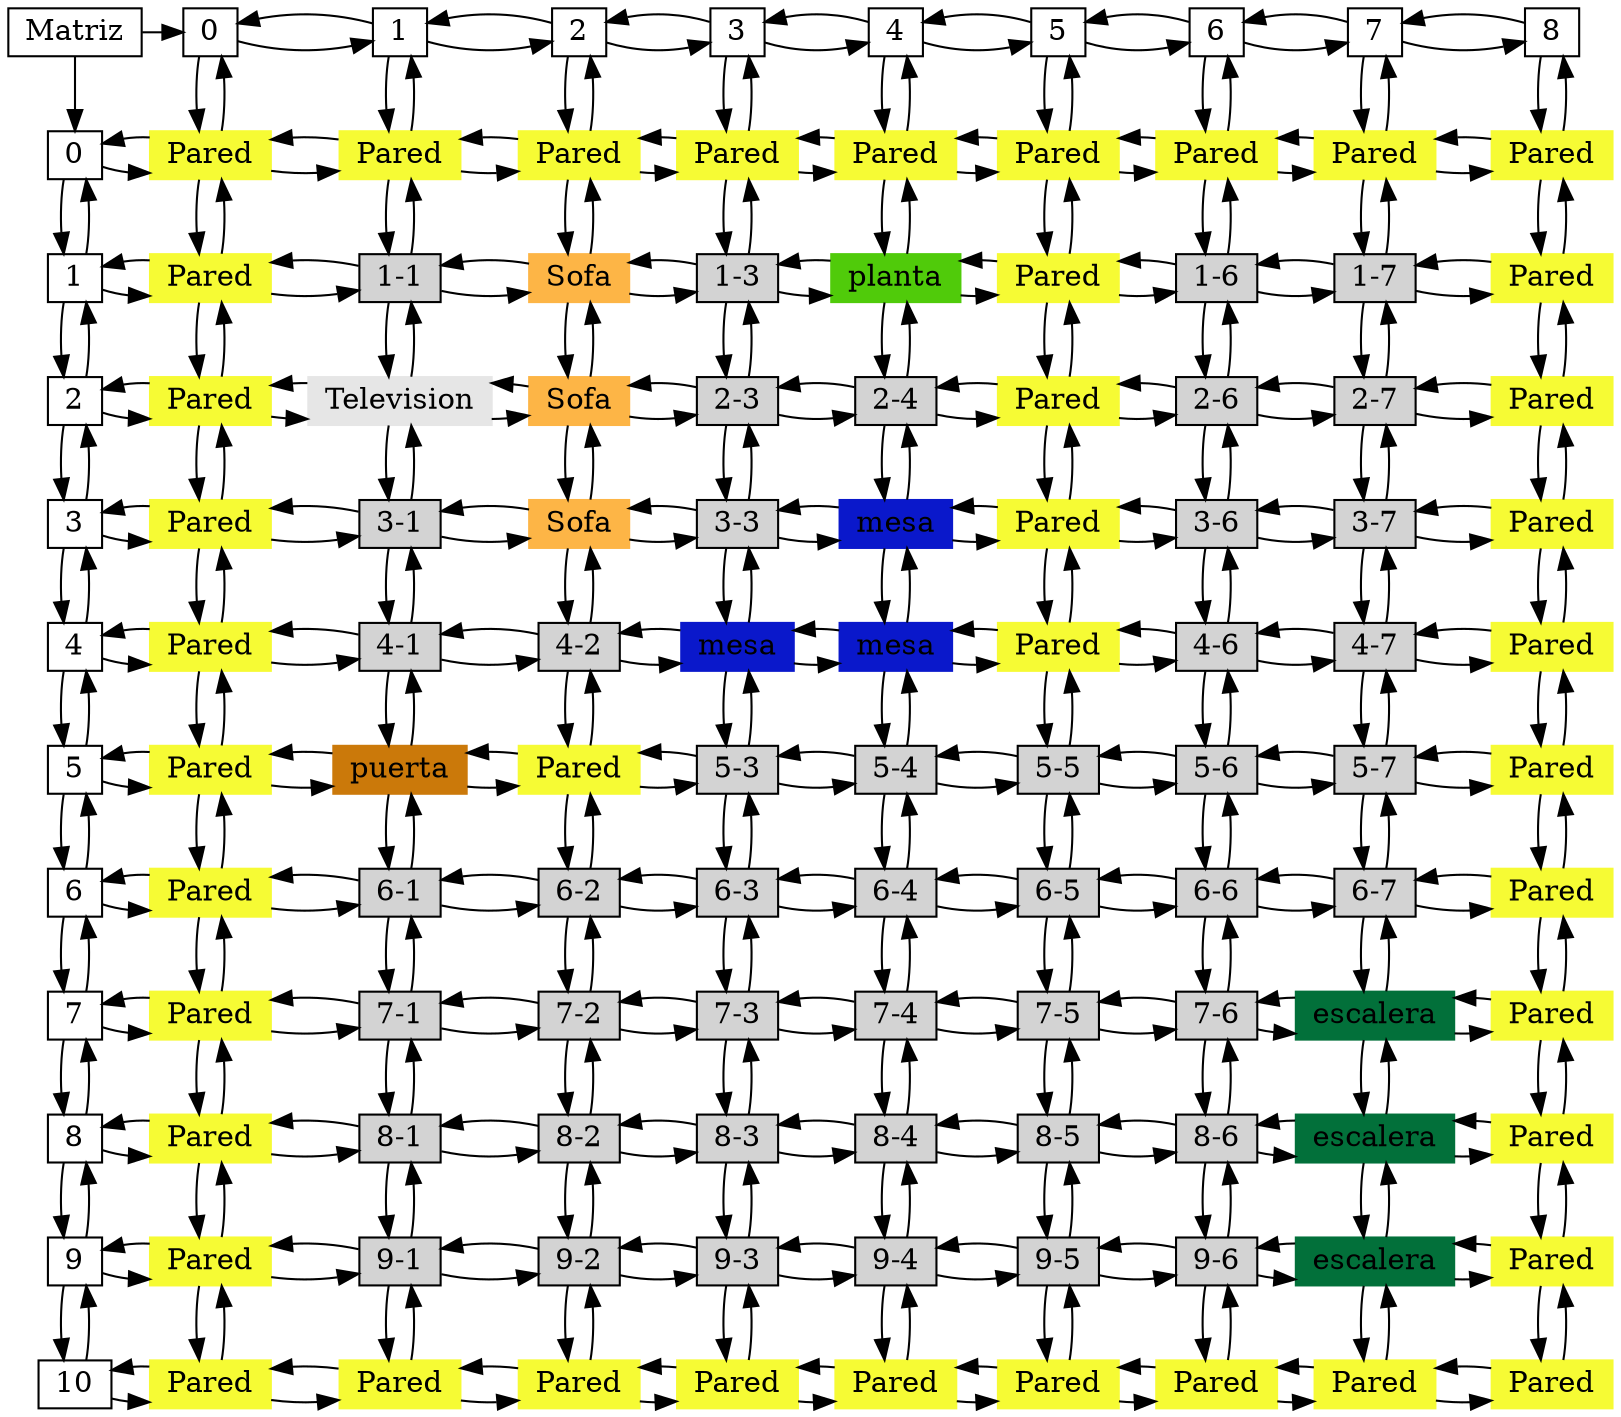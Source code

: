 digraph G {
rankdir = TB; 
node [shape=box, width=.1, height=.1]; 
node0 [label = "Matriz", group=-1] 
{ 
rank=same; node0, nodeY0, nodeY1, nodeY2, nodeY3, nodeY4, nodeY5, nodeY6, nodeY7, nodeY8; 
} 
{ 
rank=same; nodeX0, node00, node01, node02, node03, node04, node05, node06, node07, node08; 
} 
{ 
rank=same; nodeX1, node10, nodeExtra11, nodeExtra13, nodeExtra16, nodeExtra17, node12, nodeExtra11, nodeExtra13, nodeExtra16, nodeExtra17, node14, nodeExtra11, nodeExtra13, nodeExtra16, nodeExtra17, node15, nodeExtra11, nodeExtra13, nodeExtra16, nodeExtra17, node18, nodeExtra11, nodeExtra13, nodeExtra16, nodeExtra17; 
} 
{ 
rank=same; nodeX2, node20, nodeExtra23, nodeExtra24, nodeExtra26, nodeExtra27, node21, nodeExtra23, nodeExtra24, nodeExtra26, nodeExtra27, node22, nodeExtra23, nodeExtra24, nodeExtra26, nodeExtra27, node25, nodeExtra23, nodeExtra24, nodeExtra26, nodeExtra27, node28, nodeExtra23, nodeExtra24, nodeExtra26, nodeExtra27; 
} 
{ 
rank=same; nodeX3, node30, nodeExtra31, nodeExtra33, nodeExtra36, nodeExtra37, node32, nodeExtra31, nodeExtra33, nodeExtra36, nodeExtra37, node34, nodeExtra31, nodeExtra33, nodeExtra36, nodeExtra37, node35, nodeExtra31, nodeExtra33, nodeExtra36, nodeExtra37, node38, nodeExtra31, nodeExtra33, nodeExtra36, nodeExtra37; 
} 
{ 
rank=same; nodeX4, node40, nodeExtra41, nodeExtra42, nodeExtra46, nodeExtra47, node43, nodeExtra41, nodeExtra42, nodeExtra46, nodeExtra47, node44, nodeExtra41, nodeExtra42, nodeExtra46, nodeExtra47, node45, nodeExtra41, nodeExtra42, nodeExtra46, nodeExtra47, node48, nodeExtra41, nodeExtra42, nodeExtra46, nodeExtra47; 
} 
{ 
rank=same; nodeX5, node50, nodeExtra53, nodeExtra54, nodeExtra55, nodeExtra56, nodeExtra57, node51, nodeExtra53, nodeExtra54, nodeExtra55, nodeExtra56, nodeExtra57, node52, nodeExtra53, nodeExtra54, nodeExtra55, nodeExtra56, nodeExtra57, node58, nodeExtra53, nodeExtra54, nodeExtra55, nodeExtra56, nodeExtra57; 
} 
{ 
rank=same; nodeX6, node60, nodeExtra61, nodeExtra62, nodeExtra63, nodeExtra64, nodeExtra65, nodeExtra66, nodeExtra67, node68, nodeExtra61, nodeExtra62, nodeExtra63, nodeExtra64, nodeExtra65, nodeExtra66, nodeExtra67; 
} 
{ 
rank=same; nodeX7, node70, nodeExtra71, nodeExtra72, nodeExtra73, nodeExtra74, nodeExtra75, nodeExtra76, node77, nodeExtra71, nodeExtra72, nodeExtra73, nodeExtra74, nodeExtra75, nodeExtra76, node78, nodeExtra71, nodeExtra72, nodeExtra73, nodeExtra74, nodeExtra75, nodeExtra76; 
} 
{ 
rank=same; nodeX8, node80, nodeExtra81, nodeExtra82, nodeExtra83, nodeExtra84, nodeExtra85, nodeExtra86, node87, nodeExtra81, nodeExtra82, nodeExtra83, nodeExtra84, nodeExtra85, nodeExtra86, node88, nodeExtra81, nodeExtra82, nodeExtra83, nodeExtra84, nodeExtra85, nodeExtra86; 
} 
{ 
rank=same; nodeX9, node90, nodeExtra91, nodeExtra92, nodeExtra93, nodeExtra94, nodeExtra95, nodeExtra96, node97, nodeExtra91, nodeExtra92, nodeExtra93, nodeExtra94, nodeExtra95, nodeExtra96, node98, nodeExtra91, nodeExtra92, nodeExtra93, nodeExtra94, nodeExtra95, nodeExtra96; 
} 
{ 
rank=same; nodeX10, node100, node101, node102, node103, node104, node105, node106, node107, node108; 
} 
nodeY0[label = "0", group=0]; 
nodeY1[label = "1", group=1]; 
nodeY2[label = "2", group=2]; 
nodeY3[label = "3", group=3]; 
nodeY4[label = "4", group=4]; 
nodeY5[label = "5", group=5]; 
nodeY6[label = "6", group=6]; 
nodeY7[label = "7", group=7]; 
nodeY8[label = "8", group=8]; 
nodeX0[label = "0", group=-1]; 
nodeX1[label = "1", group=-1]; 
nodeX2[label = "2", group=-1]; 
nodeX3[label = "3", group=-1]; 
nodeX4[label = "4", group=-1]; 
nodeX5[label = "5", group=-1]; 
nodeX6[label = "6", group=-1]; 
nodeX7[label = "7", group=-1]; 
nodeX8[label = "8", group=-1]; 
nodeX9[label = "9", group=-1]; 
nodeX10[label = "10", group=-1]; 
nodeExtra11[label = "1-1", group=1, style=filled]; 
nodeExtra31[label = "3-1", group=1, style=filled]; 
nodeExtra41[label = "4-1", group=1, style=filled]; 
nodeExtra61[label = "6-1", group=1, style=filled]; 
nodeExtra71[label = "7-1", group=1, style=filled]; 
nodeExtra81[label = "8-1", group=1, style=filled]; 
nodeExtra91[label = "9-1", group=1, style=filled]; 
nodeExtra42[label = "4-2", group=2, style=filled]; 
nodeExtra62[label = "6-2", group=2, style=filled]; 
nodeExtra72[label = "7-2", group=2, style=filled]; 
nodeExtra82[label = "8-2", group=2, style=filled]; 
nodeExtra92[label = "9-2", group=2, style=filled]; 
nodeExtra13[label = "1-3", group=3, style=filled]; 
nodeExtra23[label = "2-3", group=3, style=filled]; 
nodeExtra33[label = "3-3", group=3, style=filled]; 
nodeExtra53[label = "5-3", group=3, style=filled]; 
nodeExtra63[label = "6-3", group=3, style=filled]; 
nodeExtra73[label = "7-3", group=3, style=filled]; 
nodeExtra83[label = "8-3", group=3, style=filled]; 
nodeExtra93[label = "9-3", group=3, style=filled]; 
nodeExtra24[label = "2-4", group=4, style=filled]; 
nodeExtra54[label = "5-4", group=4, style=filled]; 
nodeExtra64[label = "6-4", group=4, style=filled]; 
nodeExtra74[label = "7-4", group=4, style=filled]; 
nodeExtra84[label = "8-4", group=4, style=filled]; 
nodeExtra94[label = "9-4", group=4, style=filled]; 
nodeExtra55[label = "5-5", group=5, style=filled]; 
nodeExtra65[label = "6-5", group=5, style=filled]; 
nodeExtra75[label = "7-5", group=5, style=filled]; 
nodeExtra85[label = "8-5", group=5, style=filled]; 
nodeExtra95[label = "9-5", group=5, style=filled]; 
nodeExtra16[label = "1-6", group=6, style=filled]; 
nodeExtra26[label = "2-6", group=6, style=filled]; 
nodeExtra36[label = "3-6", group=6, style=filled]; 
nodeExtra46[label = "4-6", group=6, style=filled]; 
nodeExtra56[label = "5-6", group=6, style=filled]; 
nodeExtra66[label = "6-6", group=6, style=filled]; 
nodeExtra76[label = "7-6", group=6, style=filled]; 
nodeExtra86[label = "8-6", group=6, style=filled]; 
nodeExtra96[label = "9-6", group=6, style=filled]; 
nodeExtra17[label = "1-7", group=7, style=filled]; 
nodeExtra27[label = "2-7", group=7, style=filled]; 
nodeExtra37[label = "3-7", group=7, style=filled]; 
nodeExtra47[label = "4-7", group=7, style=filled]; 
nodeExtra57[label = "5-7", group=7, style=filled]; 
nodeExtra67[label = "6-7", group=7, style=filled]; 
node00[label = "Pared", group=0, style=filled, color="#F6FB34"]; 
node01[label = "Pared", group=1, style=filled, color="#F6FB34"]; 
node02[label = "Pared", group=2, style=filled, color="#F6FB34"]; 
node03[label = "Pared", group=3, style=filled, color="#F6FB34"]; 
node04[label = "Pared", group=4, style=filled, color="#F6FB34"]; 
node05[label = "Pared", group=5, style=filled, color="#F6FB34"]; 
node06[label = "Pared", group=6, style=filled, color="#F6FB34"]; 
node07[label = "Pared", group=7, style=filled, color="#F6FB34"]; 
node08[label = "Pared", group=8, style=filled, color="#F6FB34"]; 
node10[label = "Pared", group=0, style=filled, color="#F6FB34"]; 
node12[label = "Sofa", group=2, style=filled, color="#FDB546"]; 
node14[label = "planta", group=4, style=filled, color="#50CB0A"]; 
node15[label = "Pared", group=5, style=filled, color="#F6FB34"]; 
node18[label = "Pared", group=8, style=filled, color="#F6FB34"]; 
node20[label = "Pared", group=0, style=filled, color="#F6FB34"]; 
node21[label = "Television", group=1, style=filled, color="#E6E6E6"]; 
node22[label = "Sofa", group=2, style=filled, color="#FDB546"]; 
node25[label = "Pared", group=5, style=filled, color="#F6FB34"]; 
node28[label = "Pared", group=8, style=filled, color="#F6FB34"]; 
node30[label = "Pared", group=0, style=filled, color="#F6FB34"]; 
node32[label = "Sofa", group=2, style=filled, color="#FDB546"]; 
node34[label = "mesa", group=4, style=filled, color="#0A18CB"]; 
node35[label = "Pared", group=5, style=filled, color="#F6FB34"]; 
node38[label = "Pared", group=8, style=filled, color="#F6FB34"]; 
node40[label = "Pared", group=0, style=filled, color="#F6FB34"]; 
node43[label = "mesa", group=3, style=filled, color="#0A18CB"]; 
node44[label = "mesa", group=4, style=filled, color="#0A18CB"]; 
node45[label = "Pared", group=5, style=filled, color="#F6FB34"]; 
node48[label = "Pared", group=8, style=filled, color="#F6FB34"]; 
node50[label = "Pared", group=0, style=filled, color="#F6FB34"]; 
node51[label = "puerta", group=1, style=filled, color="#CB790A"]; 
node52[label = "Pared", group=2, style=filled, color="#F6FB34"]; 
node58[label = "Pared", group=8, style=filled, color="#F6FB34"]; 
node60[label = "Pared", group=0, style=filled, color="#F6FB34"]; 
node68[label = "Pared", group=8, style=filled, color="#F6FB34"]; 
node70[label = "Pared", group=0, style=filled, color="#F6FB34"]; 
node77[label = "escalera", group=7, style=filled, color="#02703A"]; 
node78[label = "Pared", group=8, style=filled, color="#F6FB34"]; 
node80[label = "Pared", group=0, style=filled, color="#F6FB34"]; 
node87[label = "escalera", group=7, style=filled, color="#02703A"]; 
node88[label = "Pared", group=8, style=filled, color="#F6FB34"]; 
node90[label = "Pared", group=0, style=filled, color="#F6FB34"]; 
node97[label = "escalera", group=7, style=filled, color="#02703A"]; 
node98[label = "Pared", group=8, style=filled, color="#F6FB34"]; 
node100[label = "Pared", group=0, style=filled, color="#F6FB34"]; 
node101[label = "Pared", group=1, style=filled, color="#F6FB34"]; 
node102[label = "Pared", group=2, style=filled, color="#F6FB34"]; 
node103[label = "Pared", group=3, style=filled, color="#F6FB34"]; 
node104[label = "Pared", group=4, style=filled, color="#F6FB34"]; 
node105[label = "Pared", group=5, style=filled, color="#F6FB34"]; 
node106[label = "Pared", group=6, style=filled, color="#F6FB34"]; 
node107[label = "Pared", group=7, style=filled, color="#F6FB34"]; 
node108[label = "Pared", group=8, style=filled, color="#F6FB34"]; 
node0->nodeY0; 
node0->nodeX0; 
nodeY0->nodeY1;
nodeY1->nodeY0;
nodeY0->node00; 
node00->nodeY0; 
node00->node10; 
node10->node00; 
node10->node20; 
node20->node10; 
node20->node30; 
node30->node20; 
node30->node40; 
node40->node30; 
node40->node50; 
node50->node40; 
node50->node60; 
node60->node50; 
node60->node70; 
node70->node60; 
node70->node80; 
node80->node70; 
node80->node90; 
node90->node80; 
node90->node100; 
node100->node90; 
nodeY1->nodeY2;
nodeY2->nodeY1;
nodeY1->node01; 
node01->nodeY1; 
node01->nodeExtra11; 
nodeExtra11->node01; 
nodeExtra11->node21; 
node21->nodeExtra11; 
node21->nodeExtra31; 
nodeExtra31->node21; 
nodeExtra41->node51; 
node51->nodeExtra41; 
nodeExtra31->nodeExtra41; 
nodeExtra41->nodeExtra31; 
node51->nodeExtra61; 
nodeExtra61->node51; 
nodeExtra91->node101; 
node101->nodeExtra91; 
nodeExtra61->nodeExtra71; 
nodeExtra71->nodeExtra61; 
nodeExtra71->nodeExtra81; 
nodeExtra81->nodeExtra71; 
nodeExtra81->nodeExtra91; 
nodeExtra91->nodeExtra81; 
nodeY2->nodeY3;
nodeY3->nodeY2;
nodeY2->node02; 
node02->nodeY2; 
node02->node12; 
node12->node02; 
node12->node22; 
node22->node12; 
node22->node32; 
node32->node22; 
node32->nodeExtra42; 
nodeExtra42->node32; 
nodeExtra42->node52; 
node52->nodeExtra42; 
node52->nodeExtra62; 
nodeExtra62->node52; 
nodeExtra92->node102; 
node102->nodeExtra92; 
nodeExtra62->nodeExtra72; 
nodeExtra72->nodeExtra62; 
nodeExtra72->nodeExtra82; 
nodeExtra82->nodeExtra72; 
nodeExtra82->nodeExtra92; 
nodeExtra92->nodeExtra82; 
nodeY3->nodeY4;
nodeY4->nodeY3;
nodeY3->node03; 
node03->nodeY3; 
node03->nodeExtra13; 
nodeExtra13->node03; 
nodeExtra33->node43; 
node43->nodeExtra33; 
nodeExtra13->nodeExtra23; 
nodeExtra23->nodeExtra13; 
nodeExtra23->nodeExtra33; 
nodeExtra33->nodeExtra23; 
node43->nodeExtra53; 
nodeExtra53->node43; 
nodeExtra93->node103; 
node103->nodeExtra93; 
nodeExtra53->nodeExtra63; 
nodeExtra63->nodeExtra53; 
nodeExtra63->nodeExtra73; 
nodeExtra73->nodeExtra63; 
nodeExtra73->nodeExtra83; 
nodeExtra83->nodeExtra73; 
nodeExtra83->nodeExtra93; 
nodeExtra93->nodeExtra83; 
nodeY4->nodeY5;
nodeY5->nodeY4;
nodeY4->node04; 
node04->nodeY4; 
node04->node14; 
node14->node04; 
node14->nodeExtra24; 
nodeExtra24->node14; 
nodeExtra24->node34; 
node34->nodeExtra24; 
node34->node44; 
node44->node34; 
node44->nodeExtra54; 
nodeExtra54->node44; 
nodeExtra94->node104; 
node104->nodeExtra94; 
nodeExtra54->nodeExtra64; 
nodeExtra64->nodeExtra54; 
nodeExtra64->nodeExtra74; 
nodeExtra74->nodeExtra64; 
nodeExtra74->nodeExtra84; 
nodeExtra84->nodeExtra74; 
nodeExtra84->nodeExtra94; 
nodeExtra94->nodeExtra84; 
nodeY5->nodeY6;
nodeY6->nodeY5;
nodeY5->node05; 
node05->nodeY5; 
node05->node15; 
node15->node05; 
node15->node25; 
node25->node15; 
node25->node35; 
node35->node25; 
node35->node45; 
node45->node35; 
node45->nodeExtra55; 
nodeExtra55->node45; 
nodeExtra95->node105; 
node105->nodeExtra95; 
nodeExtra55->nodeExtra65; 
nodeExtra65->nodeExtra55; 
nodeExtra65->nodeExtra75; 
nodeExtra75->nodeExtra65; 
nodeExtra75->nodeExtra85; 
nodeExtra85->nodeExtra75; 
nodeExtra85->nodeExtra95; 
nodeExtra95->nodeExtra85; 
nodeY6->nodeY7;
nodeY7->nodeY6;
nodeY6->node06; 
node06->nodeY6; 
node06->nodeExtra16; 
nodeExtra16->node06; 
nodeExtra96->node106; 
node106->nodeExtra96; 
nodeExtra16->nodeExtra26; 
nodeExtra26->nodeExtra16; 
nodeExtra26->nodeExtra36; 
nodeExtra36->nodeExtra26; 
nodeExtra36->nodeExtra46; 
nodeExtra46->nodeExtra36; 
nodeExtra46->nodeExtra56; 
nodeExtra56->nodeExtra46; 
nodeExtra56->nodeExtra66; 
nodeExtra66->nodeExtra56; 
nodeExtra66->nodeExtra76; 
nodeExtra76->nodeExtra66; 
nodeExtra76->nodeExtra86; 
nodeExtra86->nodeExtra76; 
nodeExtra86->nodeExtra96; 
nodeExtra96->nodeExtra86; 
nodeY7->nodeY8;
nodeY8->nodeY7;
nodeY7->node07; 
node07->nodeY7; 
node07->nodeExtra17; 
nodeExtra17->node07; 
nodeExtra67->node77; 
node77->nodeExtra67; 
nodeExtra17->nodeExtra27; 
nodeExtra27->nodeExtra17; 
nodeExtra27->nodeExtra37; 
nodeExtra37->nodeExtra27; 
nodeExtra37->nodeExtra47; 
nodeExtra47->nodeExtra37; 
nodeExtra47->nodeExtra57; 
nodeExtra57->nodeExtra47; 
nodeExtra57->nodeExtra67; 
nodeExtra67->nodeExtra57; 
node77->node87; 
node87->node77; 
node87->node97; 
node97->node87; 
node97->node107; 
node107->node97; 
nodeY8->node08; 
node08->nodeY8; 
node08->node18; 
node18->node08; 
node18->node28; 
node28->node18; 
node28->node38; 
node38->node28; 
node38->node48; 
node48->node38; 
node48->node58; 
node58->node48; 
node58->node68; 
node68->node58; 
node68->node78; 
node78->node68; 
node78->node88; 
node88->node78; 
node88->node98; 
node98->node88; 
node98->node108; 
node108->node98; 
nodeX0->nodeX1;
nodeX1->nodeX0;
nodeX0->node00; 
node00->nodeX0; 
node00->node01; 
node01->node00; 
node01->node02; 
node02->node01; 
node02->node03; 
node03->node02; 
node03->node04; 
node04->node03; 
node04->node05; 
node05->node04; 
node05->node06; 
node06->node05; 
node06->node07; 
node07->node06; 
node07->node08; 
node08->node07; 
nodeX1->nodeX2;
nodeX2->nodeX1;
nodeX1->node10; 
node10->nodeX1; 
node10->nodeExtra11; 
nodeExtra11->node10; 
nodeExtra11->node12; 
node12->nodeExtra11; 
node12->nodeExtra13; 
nodeExtra13->node12; 
nodeExtra13->node14; 
node14->nodeExtra13; 
node14->node15; 
node15->node14; 
node15->nodeExtra16; 
nodeExtra16->node15; 
nodeExtra17->node18; 
node18->nodeExtra17; 
nodeExtra16->nodeExtra17; 
nodeExtra17->nodeExtra16; 
nodeX2->nodeX3;
nodeX3->nodeX2;
nodeX2->node20; 
node20->nodeX2; 
node20->node21; 
node21->node20; 
node21->node22; 
node22->node21; 
node22->nodeExtra23; 
nodeExtra23->node22; 
nodeExtra24->node25; 
node25->nodeExtra24; 
nodeExtra23->nodeExtra24; 
nodeExtra24->nodeExtra23; 
node25->nodeExtra26; 
nodeExtra26->node25; 
nodeExtra27->node28; 
node28->nodeExtra27; 
nodeExtra26->nodeExtra27; 
nodeExtra27->nodeExtra26; 
nodeX3->nodeX4;
nodeX4->nodeX3;
nodeX3->node30; 
node30->nodeX3; 
node30->nodeExtra31; 
nodeExtra31->node30; 
nodeExtra31->node32; 
node32->nodeExtra31; 
node32->nodeExtra33; 
nodeExtra33->node32; 
nodeExtra33->node34; 
node34->nodeExtra33; 
node34->node35; 
node35->node34; 
node35->nodeExtra36; 
nodeExtra36->node35; 
nodeExtra37->node38; 
node38->nodeExtra37; 
nodeExtra36->nodeExtra37; 
nodeExtra37->nodeExtra36; 
nodeX4->nodeX5;
nodeX5->nodeX4;
nodeX4->node40; 
node40->nodeX4; 
node40->nodeExtra41; 
nodeExtra41->node40; 
nodeExtra42->node43; 
node43->nodeExtra42; 
nodeExtra41->nodeExtra42; 
nodeExtra42->nodeExtra41; 
node43->node44; 
node44->node43; 
node44->node45; 
node45->node44; 
node45->nodeExtra46; 
nodeExtra46->node45; 
nodeExtra47->node48; 
node48->nodeExtra47; 
nodeExtra46->nodeExtra47; 
nodeExtra47->nodeExtra46; 
nodeX5->nodeX6;
nodeX6->nodeX5;
nodeX5->node50; 
node50->nodeX5; 
node50->node51; 
node51->node50; 
node51->node52; 
node52->node51; 
node52->nodeExtra53; 
nodeExtra53->node52; 
nodeExtra57->node58; 
node58->nodeExtra57; 
nodeExtra53->nodeExtra54; 
nodeExtra54->nodeExtra53; 
nodeExtra54->nodeExtra55; 
nodeExtra55->nodeExtra54; 
nodeExtra55->nodeExtra56; 
nodeExtra56->nodeExtra55; 
nodeExtra56->nodeExtra57; 
nodeExtra57->nodeExtra56; 
nodeX6->nodeX7;
nodeX7->nodeX6;
nodeX6->node60; 
node60->nodeX6; 
node60->nodeExtra61; 
nodeExtra61->node60; 
nodeExtra67->node68; 
node68->nodeExtra67; 
nodeExtra61->nodeExtra62; 
nodeExtra62->nodeExtra61; 
nodeExtra62->nodeExtra63; 
nodeExtra63->nodeExtra62; 
nodeExtra63->nodeExtra64; 
nodeExtra64->nodeExtra63; 
nodeExtra64->nodeExtra65; 
nodeExtra65->nodeExtra64; 
nodeExtra65->nodeExtra66; 
nodeExtra66->nodeExtra65; 
nodeExtra66->nodeExtra67; 
nodeExtra67->nodeExtra66; 
nodeX7->nodeX8;
nodeX8->nodeX7;
nodeX7->node70; 
node70->nodeX7; 
node70->nodeExtra71; 
nodeExtra71->node70; 
nodeExtra76->node77; 
node77->nodeExtra76; 
nodeExtra71->nodeExtra72; 
nodeExtra72->nodeExtra71; 
nodeExtra72->nodeExtra73; 
nodeExtra73->nodeExtra72; 
nodeExtra73->nodeExtra74; 
nodeExtra74->nodeExtra73; 
nodeExtra74->nodeExtra75; 
nodeExtra75->nodeExtra74; 
nodeExtra75->nodeExtra76; 
nodeExtra76->nodeExtra75; 
node77->node78; 
node78->node77; 
nodeX8->nodeX9;
nodeX9->nodeX8;
nodeX8->node80; 
node80->nodeX8; 
node80->nodeExtra81; 
nodeExtra81->node80; 
nodeExtra86->node87; 
node87->nodeExtra86; 
nodeExtra81->nodeExtra82; 
nodeExtra82->nodeExtra81; 
nodeExtra82->nodeExtra83; 
nodeExtra83->nodeExtra82; 
nodeExtra83->nodeExtra84; 
nodeExtra84->nodeExtra83; 
nodeExtra84->nodeExtra85; 
nodeExtra85->nodeExtra84; 
nodeExtra85->nodeExtra86; 
nodeExtra86->nodeExtra85; 
node87->node88; 
node88->node87; 
nodeX9->nodeX10;
nodeX10->nodeX9;
nodeX9->node90; 
node90->nodeX9; 
node90->nodeExtra91; 
nodeExtra91->node90; 
nodeExtra96->node97; 
node97->nodeExtra96; 
nodeExtra91->nodeExtra92; 
nodeExtra92->nodeExtra91; 
nodeExtra92->nodeExtra93; 
nodeExtra93->nodeExtra92; 
nodeExtra93->nodeExtra94; 
nodeExtra94->nodeExtra93; 
nodeExtra94->nodeExtra95; 
nodeExtra95->nodeExtra94; 
nodeExtra95->nodeExtra96; 
nodeExtra96->nodeExtra95; 
node97->node98; 
node98->node97; 
nodeX10->node100; 
node100->nodeX10; 
node100->node101; 
node101->node100; 
node101->node102; 
node102->node101; 
node102->node103; 
node103->node102; 
node103->node104; 
node104->node103; 
node104->node105; 
node105->node104; 
node105->node106; 
node106->node105; 
node106->node107; 
node107->node106; 
node107->node108; 
node108->node107; 
}